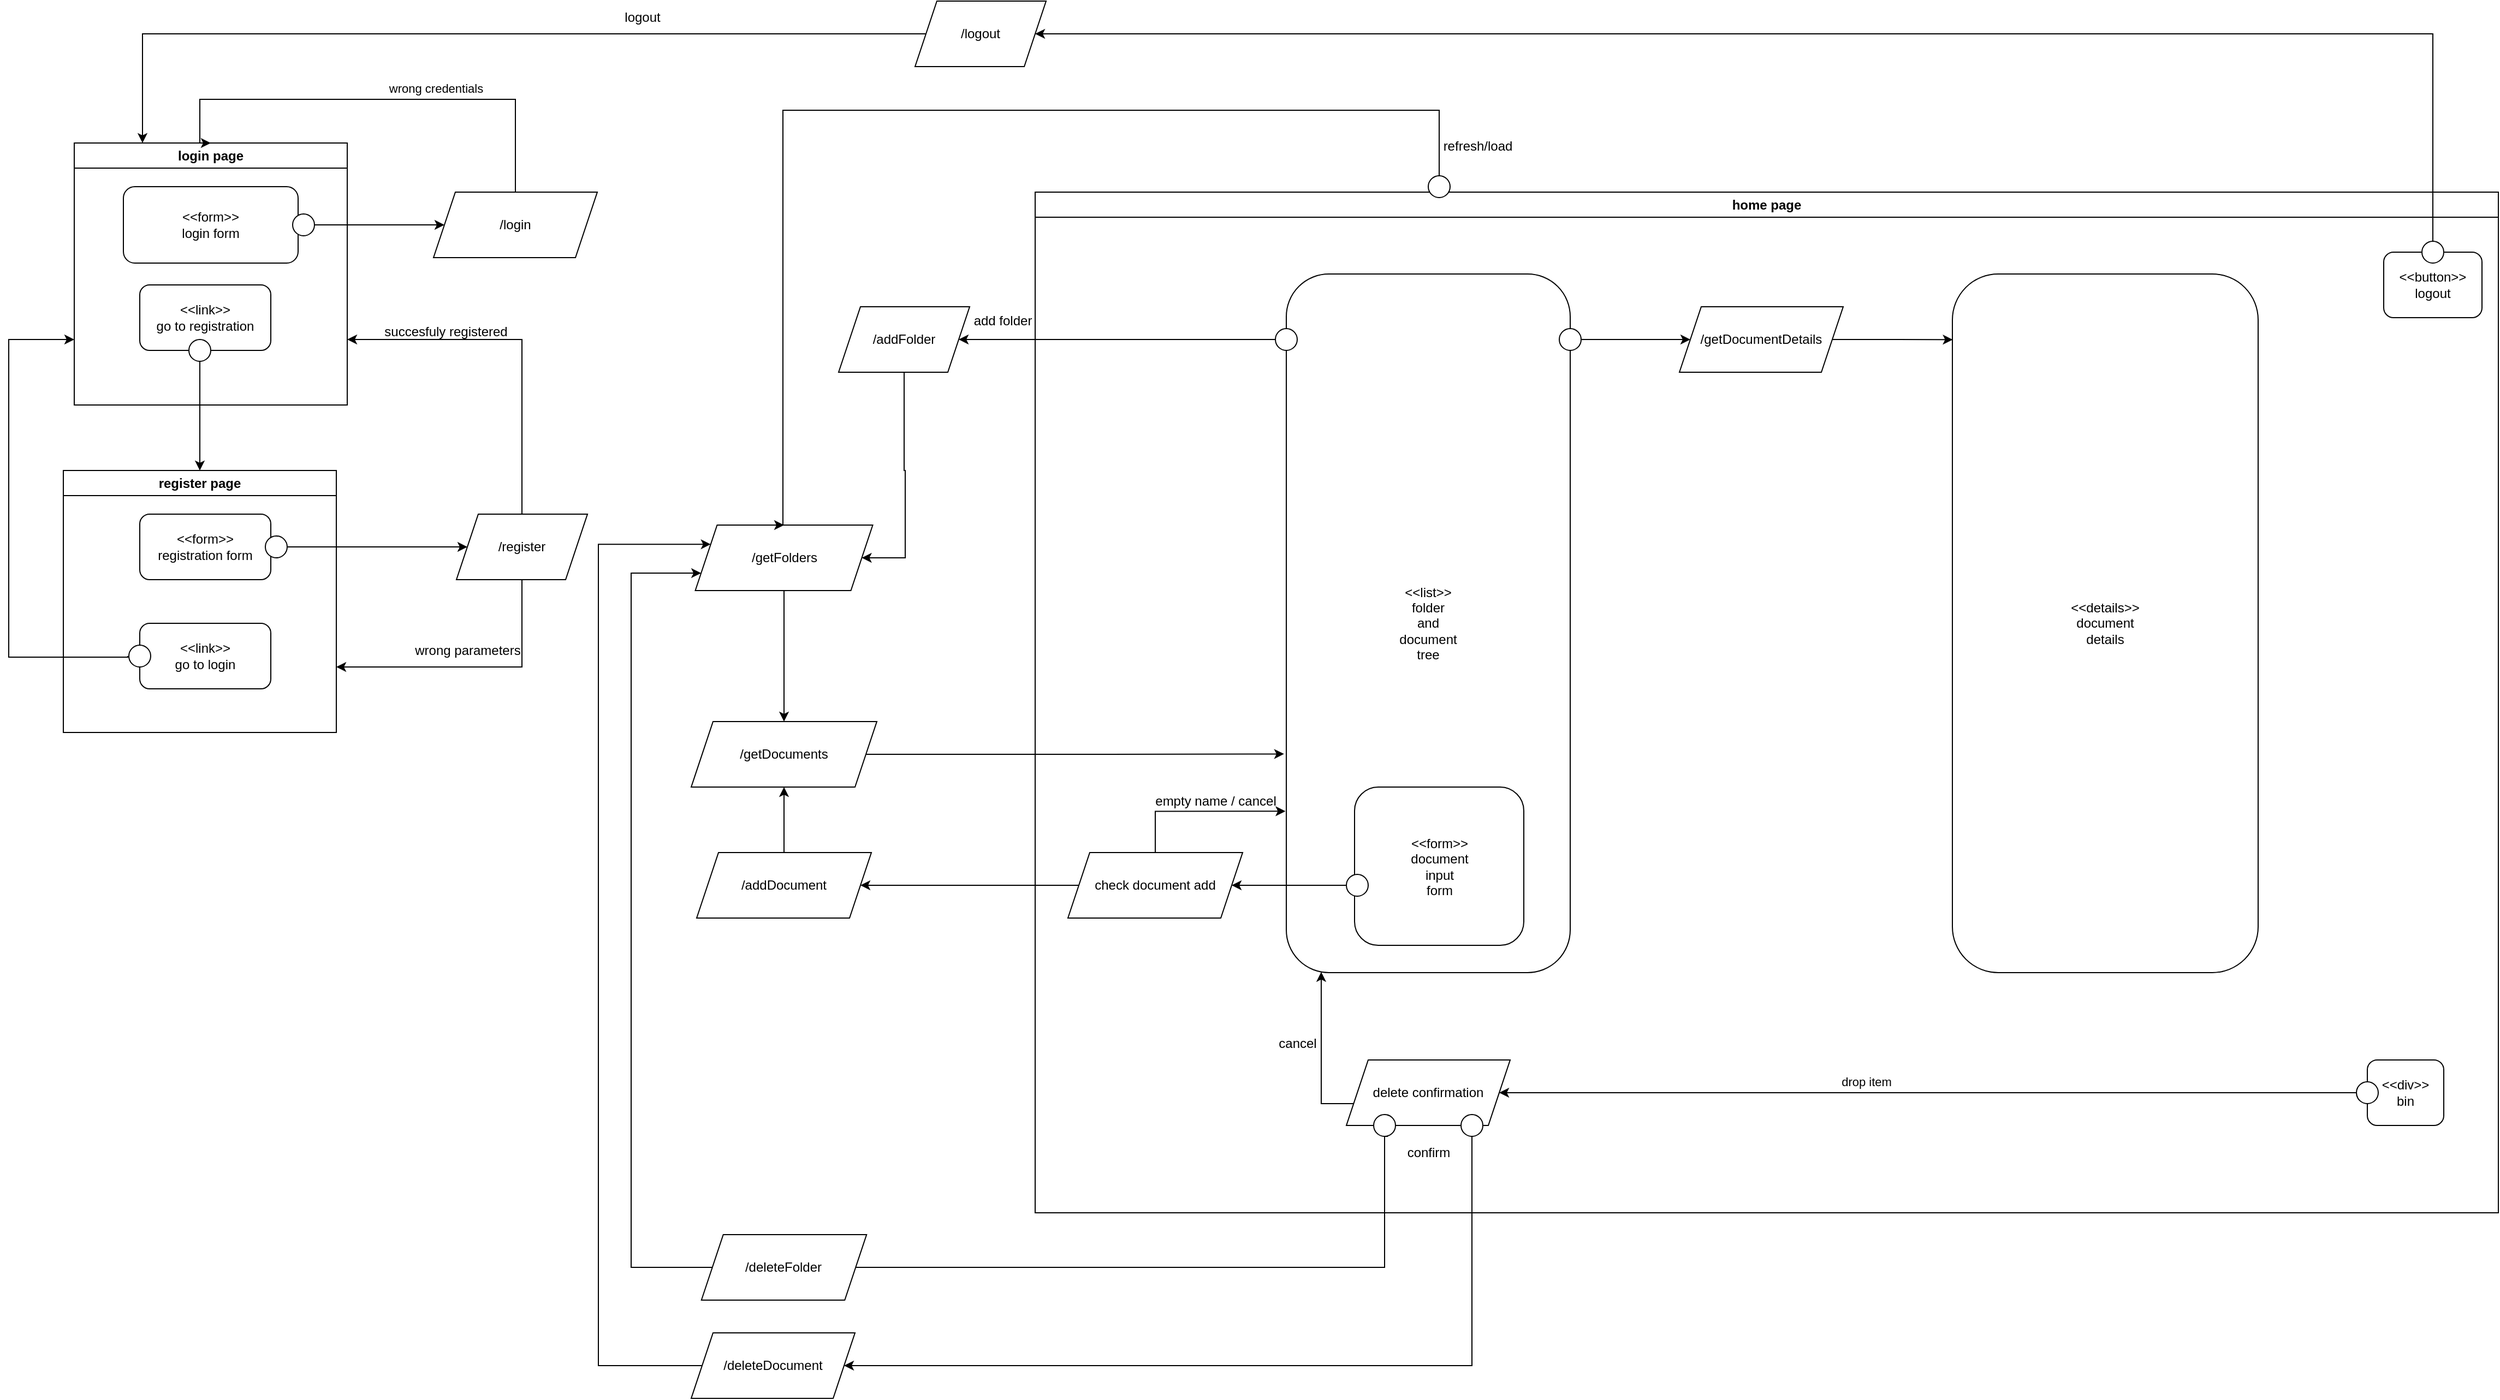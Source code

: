 <mxfile version="23.1.1" type="device">
  <diagram name="Page-1" id="c4acf3e9-155e-7222-9cf6-157b1a14988f">
    <mxGraphModel dx="1767" dy="2113" grid="1" gridSize="10" guides="1" tooltips="1" connect="1" arrows="1" fold="1" page="1" pageScale="1" pageWidth="850" pageHeight="1100" background="none" math="0" shadow="0">
      <root>
        <mxCell id="0" />
        <mxCell id="1" parent="0" />
        <mxCell id="bBOwJyijqj1HFEs-0xYt-1" value="login page" style="swimlane;whiteSpace=wrap;html=1;" vertex="1" parent="1">
          <mxGeometry x="80" y="40" width="250" height="240" as="geometry" />
        </mxCell>
        <mxCell id="bBOwJyijqj1HFEs-0xYt-2" value="&amp;lt;&amp;lt;form&amp;gt;&amp;gt;&lt;br&gt;login form" style="rounded=1;whiteSpace=wrap;html=1;" vertex="1" parent="bBOwJyijqj1HFEs-0xYt-1">
          <mxGeometry x="45" y="40" width="160" height="70" as="geometry" />
        </mxCell>
        <mxCell id="bBOwJyijqj1HFEs-0xYt-3" value="" style="ellipse;whiteSpace=wrap;html=1;aspect=fixed;" vertex="1" parent="bBOwJyijqj1HFEs-0xYt-1">
          <mxGeometry x="200" y="65" width="20" height="20" as="geometry" />
        </mxCell>
        <mxCell id="bBOwJyijqj1HFEs-0xYt-33" value="&amp;lt;&amp;lt;link&amp;gt;&amp;gt;&lt;br style=&quot;border-color: var(--border-color);&quot;&gt;go to registration" style="rounded=1;whiteSpace=wrap;html=1;" vertex="1" parent="bBOwJyijqj1HFEs-0xYt-1">
          <mxGeometry x="60" y="130" width="120" height="60" as="geometry" />
        </mxCell>
        <mxCell id="bBOwJyijqj1HFEs-0xYt-36" value="" style="ellipse;whiteSpace=wrap;html=1;aspect=fixed;" vertex="1" parent="bBOwJyijqj1HFEs-0xYt-1">
          <mxGeometry x="105" y="180" width="20" height="20" as="geometry" />
        </mxCell>
        <mxCell id="bBOwJyijqj1HFEs-0xYt-6" style="edgeStyle=orthogonalEdgeStyle;rounded=0;orthogonalLoop=1;jettySize=auto;html=1;entryX=0.5;entryY=0;entryDx=0;entryDy=0;" edge="1" parent="1" source="bBOwJyijqj1HFEs-0xYt-5" target="bBOwJyijqj1HFEs-0xYt-1">
          <mxGeometry relative="1" as="geometry">
            <mxPoint x="180" as="targetPoint" />
            <Array as="points">
              <mxPoint x="484" />
              <mxPoint x="195" />
            </Array>
          </mxGeometry>
        </mxCell>
        <mxCell id="bBOwJyijqj1HFEs-0xYt-7" value="wrong credentials" style="edgeLabel;html=1;align=center;verticalAlign=middle;resizable=0;points=[];" vertex="1" connectable="0" parent="bBOwJyijqj1HFEs-0xYt-6">
          <mxGeometry x="-0.255" y="3" relative="1" as="geometry">
            <mxPoint y="-13" as="offset" />
          </mxGeometry>
        </mxCell>
        <mxCell id="bBOwJyijqj1HFEs-0xYt-5" value="/login" style="shape=parallelogram;perimeter=parallelogramPerimeter;whiteSpace=wrap;html=1;fixedSize=1;" vertex="1" parent="1">
          <mxGeometry x="409" y="85" width="150" height="60" as="geometry" />
        </mxCell>
        <mxCell id="bBOwJyijqj1HFEs-0xYt-4" style="edgeStyle=orthogonalEdgeStyle;rounded=0;orthogonalLoop=1;jettySize=auto;html=1;exitX=1;exitY=0.5;exitDx=0;exitDy=0;" edge="1" parent="1" source="bBOwJyijqj1HFEs-0xYt-3" target="bBOwJyijqj1HFEs-0xYt-5">
          <mxGeometry relative="1" as="geometry">
            <mxPoint x="420" y="115" as="targetPoint" />
          </mxGeometry>
        </mxCell>
        <mxCell id="bBOwJyijqj1HFEs-0xYt-10" value="register page" style="swimlane;whiteSpace=wrap;html=1;" vertex="1" parent="1">
          <mxGeometry x="70" y="340" width="250" height="240" as="geometry" />
        </mxCell>
        <mxCell id="bBOwJyijqj1HFEs-0xYt-11" value="&amp;lt;&amp;lt;form&amp;gt;&amp;gt;&lt;br&gt;registration form" style="rounded=1;whiteSpace=wrap;html=1;" vertex="1" parent="bBOwJyijqj1HFEs-0xYt-10">
          <mxGeometry x="70" y="40" width="120" height="60" as="geometry" />
        </mxCell>
        <mxCell id="bBOwJyijqj1HFEs-0xYt-16" style="edgeStyle=orthogonalEdgeStyle;rounded=0;orthogonalLoop=1;jettySize=auto;html=1;" edge="1" parent="bBOwJyijqj1HFEs-0xYt-10" source="bBOwJyijqj1HFEs-0xYt-15">
          <mxGeometry relative="1" as="geometry">
            <mxPoint x="370" y="70" as="targetPoint" />
          </mxGeometry>
        </mxCell>
        <mxCell id="bBOwJyijqj1HFEs-0xYt-15" value="" style="ellipse;whiteSpace=wrap;html=1;aspect=fixed;" vertex="1" parent="bBOwJyijqj1HFEs-0xYt-10">
          <mxGeometry x="185" y="60" width="20" height="20" as="geometry" />
        </mxCell>
        <mxCell id="bBOwJyijqj1HFEs-0xYt-37" value="&amp;lt;&amp;lt;link&amp;gt;&amp;gt;&lt;br&gt;go to login" style="rounded=1;whiteSpace=wrap;html=1;" vertex="1" parent="bBOwJyijqj1HFEs-0xYt-10">
          <mxGeometry x="70" y="140" width="120" height="60" as="geometry" />
        </mxCell>
        <mxCell id="bBOwJyijqj1HFEs-0xYt-38" value="" style="ellipse;whiteSpace=wrap;html=1;aspect=fixed;" vertex="1" parent="bBOwJyijqj1HFEs-0xYt-10">
          <mxGeometry x="60" y="160" width="20" height="20" as="geometry" />
        </mxCell>
        <mxCell id="bBOwJyijqj1HFEs-0xYt-14" style="edgeStyle=orthogonalEdgeStyle;rounded=0;orthogonalLoop=1;jettySize=auto;html=1;entryX=0;entryY=0.75;entryDx=0;entryDy=0;" edge="1" parent="1" target="bBOwJyijqj1HFEs-0xYt-1">
          <mxGeometry relative="1" as="geometry">
            <mxPoint x="64" y="220" as="targetPoint" />
            <mxPoint x="129" y="510" as="sourcePoint" />
            <Array as="points">
              <mxPoint x="129" y="511" />
              <mxPoint x="20" y="511" />
              <mxPoint x="20" y="220" />
            </Array>
          </mxGeometry>
        </mxCell>
        <mxCell id="bBOwJyijqj1HFEs-0xYt-18" style="edgeStyle=orthogonalEdgeStyle;rounded=0;orthogonalLoop=1;jettySize=auto;html=1;entryX=1;entryY=0.75;entryDx=0;entryDy=0;" edge="1" parent="1" source="bBOwJyijqj1HFEs-0xYt-17" target="bBOwJyijqj1HFEs-0xYt-10">
          <mxGeometry relative="1" as="geometry">
            <mxPoint x="330" y="530" as="targetPoint" />
            <Array as="points">
              <mxPoint x="490" y="520" />
            </Array>
          </mxGeometry>
        </mxCell>
        <mxCell id="bBOwJyijqj1HFEs-0xYt-20" style="edgeStyle=orthogonalEdgeStyle;rounded=0;orthogonalLoop=1;jettySize=auto;html=1;entryX=1;entryY=0.75;entryDx=0;entryDy=0;" edge="1" parent="1" source="bBOwJyijqj1HFEs-0xYt-17" target="bBOwJyijqj1HFEs-0xYt-1">
          <mxGeometry relative="1" as="geometry">
            <mxPoint x="490" y="200" as="targetPoint" />
            <Array as="points">
              <mxPoint x="490" y="220" />
            </Array>
          </mxGeometry>
        </mxCell>
        <mxCell id="bBOwJyijqj1HFEs-0xYt-17" value="/register" style="shape=parallelogram;perimeter=parallelogramPerimeter;whiteSpace=wrap;html=1;fixedSize=1;" vertex="1" parent="1">
          <mxGeometry x="430" y="380" width="120" height="60" as="geometry" />
        </mxCell>
        <mxCell id="bBOwJyijqj1HFEs-0xYt-19" value="wrong parameters" style="text;html=1;align=center;verticalAlign=middle;resizable=0;points=[];autosize=1;strokeColor=none;fillColor=none;" vertex="1" parent="1">
          <mxGeometry x="380" y="490" width="120" height="30" as="geometry" />
        </mxCell>
        <mxCell id="bBOwJyijqj1HFEs-0xYt-21" value="succesfuly registered" style="text;html=1;align=center;verticalAlign=middle;resizable=0;points=[];autosize=1;strokeColor=none;fillColor=none;" vertex="1" parent="1">
          <mxGeometry x="350" y="198" width="140" height="30" as="geometry" />
        </mxCell>
        <mxCell id="bBOwJyijqj1HFEs-0xYt-22" value="home page" style="swimlane;whiteSpace=wrap;html=1;" vertex="1" parent="1">
          <mxGeometry x="960" y="85" width="1340" height="935" as="geometry" />
        </mxCell>
        <mxCell id="bBOwJyijqj1HFEs-0xYt-27" value="&amp;lt;&amp;lt;button&amp;gt;&amp;gt;&lt;br&gt;logout" style="rounded=1;whiteSpace=wrap;html=1;" vertex="1" parent="bBOwJyijqj1HFEs-0xYt-22">
          <mxGeometry x="1235" y="55" width="90" height="60" as="geometry" />
        </mxCell>
        <mxCell id="bBOwJyijqj1HFEs-0xYt-31" value="&amp;lt;&amp;lt;list&amp;gt;&amp;gt;&lt;br&gt;folder &lt;br&gt;and &lt;br&gt;document &lt;br&gt;tree" style="rounded=1;whiteSpace=wrap;html=1;" vertex="1" parent="bBOwJyijqj1HFEs-0xYt-22">
          <mxGeometry x="230" y="75" width="260" height="640" as="geometry" />
        </mxCell>
        <mxCell id="bBOwJyijqj1HFEs-0xYt-32" value="&amp;lt;&amp;lt;details&amp;gt;&amp;gt;&lt;br&gt;document&lt;br&gt;details" style="rounded=1;whiteSpace=wrap;html=1;" vertex="1" parent="bBOwJyijqj1HFEs-0xYt-22">
          <mxGeometry x="840" y="75" width="280" height="640" as="geometry" />
        </mxCell>
        <mxCell id="bBOwJyijqj1HFEs-0xYt-43" value="&amp;lt;&amp;lt;div&amp;gt;&amp;gt;&lt;br&gt;bin" style="rounded=1;whiteSpace=wrap;html=1;" vertex="1" parent="bBOwJyijqj1HFEs-0xYt-22">
          <mxGeometry x="1220" y="795" width="70" height="60" as="geometry" />
        </mxCell>
        <mxCell id="bBOwJyijqj1HFEs-0xYt-48" value="" style="ellipse;whiteSpace=wrap;html=1;aspect=fixed;" vertex="1" parent="bBOwJyijqj1HFEs-0xYt-22">
          <mxGeometry x="360" y="-15" width="20" height="20" as="geometry" />
        </mxCell>
        <mxCell id="bBOwJyijqj1HFEs-0xYt-64" value="" style="ellipse;whiteSpace=wrap;html=1;aspect=fixed;" vertex="1" parent="bBOwJyijqj1HFEs-0xYt-22">
          <mxGeometry x="220" y="125" width="20" height="20" as="geometry" />
        </mxCell>
        <mxCell id="bBOwJyijqj1HFEs-0xYt-76" style="edgeStyle=orthogonalEdgeStyle;rounded=0;orthogonalLoop=1;jettySize=auto;html=1;entryX=0;entryY=0.5;entryDx=0;entryDy=0;" edge="1" parent="bBOwJyijqj1HFEs-0xYt-22" source="bBOwJyijqj1HFEs-0xYt-71" target="bBOwJyijqj1HFEs-0xYt-75">
          <mxGeometry relative="1" as="geometry" />
        </mxCell>
        <mxCell id="bBOwJyijqj1HFEs-0xYt-71" value="" style="ellipse;whiteSpace=wrap;html=1;aspect=fixed;" vertex="1" parent="bBOwJyijqj1HFEs-0xYt-22">
          <mxGeometry x="480" y="125" width="20" height="20" as="geometry" />
        </mxCell>
        <mxCell id="bBOwJyijqj1HFEs-0xYt-73" value="" style="ellipse;whiteSpace=wrap;html=1;aspect=fixed;" vertex="1" parent="bBOwJyijqj1HFEs-0xYt-22">
          <mxGeometry x="1270" y="45" width="20" height="20" as="geometry" />
        </mxCell>
        <mxCell id="bBOwJyijqj1HFEs-0xYt-75" value="/getDocumentDetails" style="shape=parallelogram;perimeter=parallelogramPerimeter;whiteSpace=wrap;html=1;fixedSize=1;" vertex="1" parent="bBOwJyijqj1HFEs-0xYt-22">
          <mxGeometry x="590" y="105" width="150" height="60" as="geometry" />
        </mxCell>
        <mxCell id="bBOwJyijqj1HFEs-0xYt-77" style="edgeStyle=orthogonalEdgeStyle;rounded=0;orthogonalLoop=1;jettySize=auto;html=1;exitX=1;exitY=0.5;exitDx=0;exitDy=0;entryX=0.001;entryY=0.094;entryDx=0;entryDy=0;entryPerimeter=0;" edge="1" parent="bBOwJyijqj1HFEs-0xYt-22" source="bBOwJyijqj1HFEs-0xYt-75" target="bBOwJyijqj1HFEs-0xYt-32">
          <mxGeometry relative="1" as="geometry" />
        </mxCell>
        <mxCell id="bBOwJyijqj1HFEs-0xYt-81" style="edgeStyle=orthogonalEdgeStyle;rounded=0;orthogonalLoop=1;jettySize=auto;html=1;entryX=0.123;entryY=0.999;entryDx=0;entryDy=0;entryPerimeter=0;" edge="1" parent="bBOwJyijqj1HFEs-0xYt-22" source="bBOwJyijqj1HFEs-0xYt-78" target="bBOwJyijqj1HFEs-0xYt-31">
          <mxGeometry relative="1" as="geometry">
            <mxPoint x="80" y="765" as="targetPoint" />
            <Array as="points">
              <mxPoint x="262" y="835" />
            </Array>
          </mxGeometry>
        </mxCell>
        <mxCell id="bBOwJyijqj1HFEs-0xYt-78" value="delete confirmation" style="shape=parallelogram;perimeter=parallelogramPerimeter;whiteSpace=wrap;html=1;fixedSize=1;" vertex="1" parent="bBOwJyijqj1HFEs-0xYt-22">
          <mxGeometry x="285" y="795" width="150" height="60" as="geometry" />
        </mxCell>
        <mxCell id="bBOwJyijqj1HFEs-0xYt-85" style="edgeStyle=orthogonalEdgeStyle;rounded=0;orthogonalLoop=1;jettySize=auto;html=1;entryX=1;entryY=0.5;entryDx=0;entryDy=0;exitX=0.25;exitY=1;exitDx=0;exitDy=0;" edge="1" parent="bBOwJyijqj1HFEs-0xYt-22" source="bBOwJyijqj1HFEs-0xYt-78">
          <mxGeometry relative="1" as="geometry">
            <mxPoint x="-210.0" y="985" as="targetPoint" />
            <mxPoint x="134.38" y="865" as="sourcePoint" />
            <Array as="points">
              <mxPoint x="323" y="865" />
              <mxPoint x="320" y="865" />
              <mxPoint x="320" y="985" />
            </Array>
          </mxGeometry>
        </mxCell>
        <mxCell id="bBOwJyijqj1HFEs-0xYt-87" value="confirm" style="text;html=1;align=center;verticalAlign=middle;resizable=0;points=[];autosize=1;strokeColor=none;fillColor=none;" vertex="1" parent="bBOwJyijqj1HFEs-0xYt-22">
          <mxGeometry x="330" y="865" width="60" height="30" as="geometry" />
        </mxCell>
        <mxCell id="bBOwJyijqj1HFEs-0xYt-93" value="&amp;lt;&amp;lt;form&amp;gt;&amp;gt;&lt;br&gt;document&lt;br&gt;input&lt;br&gt;form" style="rounded=1;whiteSpace=wrap;html=1;" vertex="1" parent="bBOwJyijqj1HFEs-0xYt-22">
          <mxGeometry x="292.5" y="545" width="155" height="145" as="geometry" />
        </mxCell>
        <mxCell id="bBOwJyijqj1HFEs-0xYt-100" style="edgeStyle=orthogonalEdgeStyle;rounded=0;orthogonalLoop=1;jettySize=auto;html=1;entryX=1;entryY=0.5;entryDx=0;entryDy=0;" edge="1" parent="bBOwJyijqj1HFEs-0xYt-22" source="bBOwJyijqj1HFEs-0xYt-94" target="bBOwJyijqj1HFEs-0xYt-99">
          <mxGeometry relative="1" as="geometry" />
        </mxCell>
        <mxCell id="bBOwJyijqj1HFEs-0xYt-94" value="" style="ellipse;whiteSpace=wrap;html=1;aspect=fixed;" vertex="1" parent="bBOwJyijqj1HFEs-0xYt-22">
          <mxGeometry x="285" y="625" width="20" height="20" as="geometry" />
        </mxCell>
        <mxCell id="bBOwJyijqj1HFEs-0xYt-82" value="cancel" style="text;html=1;align=center;verticalAlign=middle;resizable=0;points=[];autosize=1;strokeColor=none;fillColor=none;" vertex="1" parent="bBOwJyijqj1HFEs-0xYt-22">
          <mxGeometry x="210" y="765" width="60" height="30" as="geometry" />
        </mxCell>
        <mxCell id="bBOwJyijqj1HFEs-0xYt-97" value="" style="ellipse;whiteSpace=wrap;html=1;aspect=fixed;" vertex="1" parent="bBOwJyijqj1HFEs-0xYt-22">
          <mxGeometry x="310" y="845" width="20" height="20" as="geometry" />
        </mxCell>
        <mxCell id="bBOwJyijqj1HFEs-0xYt-98" value="" style="ellipse;whiteSpace=wrap;html=1;aspect=fixed;" vertex="1" parent="bBOwJyijqj1HFEs-0xYt-22">
          <mxGeometry x="390" y="845" width="20" height="20" as="geometry" />
        </mxCell>
        <mxCell id="bBOwJyijqj1HFEs-0xYt-102" style="edgeStyle=orthogonalEdgeStyle;rounded=0;orthogonalLoop=1;jettySize=auto;html=1;entryX=-0.003;entryY=0.769;entryDx=0;entryDy=0;entryPerimeter=0;" edge="1" parent="bBOwJyijqj1HFEs-0xYt-22" source="bBOwJyijqj1HFEs-0xYt-99" target="bBOwJyijqj1HFEs-0xYt-31">
          <mxGeometry relative="1" as="geometry">
            <mxPoint x="110" y="565" as="targetPoint" />
            <Array as="points">
              <mxPoint x="110" y="567" />
            </Array>
          </mxGeometry>
        </mxCell>
        <mxCell id="bBOwJyijqj1HFEs-0xYt-99" value="check document add" style="shape=parallelogram;perimeter=parallelogramPerimeter;whiteSpace=wrap;html=1;fixedSize=1;" vertex="1" parent="bBOwJyijqj1HFEs-0xYt-22">
          <mxGeometry x="30" y="605" width="160" height="60" as="geometry" />
        </mxCell>
        <mxCell id="bBOwJyijqj1HFEs-0xYt-103" value="empty name / cancel" style="text;html=1;align=center;verticalAlign=middle;resizable=0;points=[];autosize=1;strokeColor=none;fillColor=none;" vertex="1" parent="bBOwJyijqj1HFEs-0xYt-22">
          <mxGeometry x="100" y="543" width="130" height="30" as="geometry" />
        </mxCell>
        <mxCell id="bBOwJyijqj1HFEs-0xYt-106" style="edgeStyle=orthogonalEdgeStyle;rounded=0;orthogonalLoop=1;jettySize=auto;html=1;exitX=0;exitY=0.5;exitDx=0;exitDy=0;entryX=1;entryY=0.5;entryDx=0;entryDy=0;" edge="1" parent="bBOwJyijqj1HFEs-0xYt-22" source="bBOwJyijqj1HFEs-0xYt-105" target="bBOwJyijqj1HFEs-0xYt-78">
          <mxGeometry relative="1" as="geometry" />
        </mxCell>
        <mxCell id="bBOwJyijqj1HFEs-0xYt-107" value="drop item" style="edgeLabel;html=1;align=center;verticalAlign=middle;resizable=0;points=[];" vertex="1" connectable="0" parent="bBOwJyijqj1HFEs-0xYt-106">
          <mxGeometry x="-0.181" y="-5" relative="1" as="geometry">
            <mxPoint x="-128" y="-5" as="offset" />
          </mxGeometry>
        </mxCell>
        <mxCell id="bBOwJyijqj1HFEs-0xYt-105" value="" style="ellipse;whiteSpace=wrap;html=1;aspect=fixed;" vertex="1" parent="bBOwJyijqj1HFEs-0xYt-22">
          <mxGeometry x="1210" y="815" width="20" height="20" as="geometry" />
        </mxCell>
        <mxCell id="bBOwJyijqj1HFEs-0xYt-26" style="edgeStyle=orthogonalEdgeStyle;rounded=0;orthogonalLoop=1;jettySize=auto;html=1;entryX=0.25;entryY=0;entryDx=0;entryDy=0;" edge="1" parent="1" source="bBOwJyijqj1HFEs-0xYt-23" target="bBOwJyijqj1HFEs-0xYt-1">
          <mxGeometry relative="1" as="geometry">
            <mxPoint x="120" y="-60" as="targetPoint" />
          </mxGeometry>
        </mxCell>
        <mxCell id="bBOwJyijqj1HFEs-0xYt-23" value="/logout" style="shape=parallelogram;perimeter=parallelogramPerimeter;whiteSpace=wrap;html=1;fixedSize=1;" vertex="1" parent="1">
          <mxGeometry x="850" y="-90" width="120" height="60" as="geometry" />
        </mxCell>
        <mxCell id="bBOwJyijqj1HFEs-0xYt-25" value="logout" style="text;html=1;align=center;verticalAlign=middle;resizable=0;points=[];autosize=1;strokeColor=none;fillColor=none;" vertex="1" parent="1">
          <mxGeometry x="570" y="-90" width="60" height="30" as="geometry" />
        </mxCell>
        <mxCell id="bBOwJyijqj1HFEs-0xYt-30" style="edgeStyle=orthogonalEdgeStyle;rounded=0;orthogonalLoop=1;jettySize=auto;html=1;exitX=0.5;exitY=1;exitDx=0;exitDy=0;entryX=0.5;entryY=0;entryDx=0;entryDy=0;" edge="1" parent="1" source="bBOwJyijqj1HFEs-0xYt-36" target="bBOwJyijqj1HFEs-0xYt-10">
          <mxGeometry relative="1" as="geometry">
            <mxPoint x="195" y="240" as="sourcePoint" />
          </mxGeometry>
        </mxCell>
        <mxCell id="bBOwJyijqj1HFEs-0xYt-62" style="edgeStyle=orthogonalEdgeStyle;rounded=0;orthogonalLoop=1;jettySize=auto;html=1;exitX=0.5;exitY=1;exitDx=0;exitDy=0;entryX=0.5;entryY=0;entryDx=0;entryDy=0;" edge="1" parent="1" source="bBOwJyijqj1HFEs-0xYt-46" target="bBOwJyijqj1HFEs-0xYt-57">
          <mxGeometry relative="1" as="geometry" />
        </mxCell>
        <mxCell id="bBOwJyijqj1HFEs-0xYt-46" value="/getFolders" style="shape=parallelogram;perimeter=parallelogramPerimeter;whiteSpace=wrap;html=1;fixedSize=1;" vertex="1" parent="1">
          <mxGeometry x="648.75" y="390" width="162.5" height="60" as="geometry" />
        </mxCell>
        <mxCell id="bBOwJyijqj1HFEs-0xYt-49" style="edgeStyle=orthogonalEdgeStyle;rounded=0;orthogonalLoop=1;jettySize=auto;html=1;exitX=0.5;exitY=0;exitDx=0;exitDy=0;entryX=0.5;entryY=0;entryDx=0;entryDy=0;" edge="1" parent="1" source="bBOwJyijqj1HFEs-0xYt-48" target="bBOwJyijqj1HFEs-0xYt-46">
          <mxGeometry relative="1" as="geometry">
            <mxPoint x="1329.706" y="10" as="targetPoint" />
            <Array as="points">
              <mxPoint x="1330" y="10" />
              <mxPoint x="729" y="10" />
            </Array>
          </mxGeometry>
        </mxCell>
        <mxCell id="bBOwJyijqj1HFEs-0xYt-51" value="refresh/load" style="text;html=1;align=center;verticalAlign=middle;resizable=0;points=[];autosize=1;strokeColor=none;fillColor=none;" vertex="1" parent="1">
          <mxGeometry x="1320" y="28" width="90" height="30" as="geometry" />
        </mxCell>
        <mxCell id="bBOwJyijqj1HFEs-0xYt-69" style="edgeStyle=orthogonalEdgeStyle;rounded=0;orthogonalLoop=1;jettySize=auto;html=1;exitX=0.5;exitY=0;exitDx=0;exitDy=0;entryX=0.5;entryY=1;entryDx=0;entryDy=0;" edge="1" parent="1" source="bBOwJyijqj1HFEs-0xYt-52" target="bBOwJyijqj1HFEs-0xYt-57">
          <mxGeometry relative="1" as="geometry" />
        </mxCell>
        <mxCell id="bBOwJyijqj1HFEs-0xYt-52" value="/addDocument" style="shape=parallelogram;perimeter=parallelogramPerimeter;whiteSpace=wrap;html=1;fixedSize=1;" vertex="1" parent="1">
          <mxGeometry x="650" y="690" width="160" height="60" as="geometry" />
        </mxCell>
        <mxCell id="bBOwJyijqj1HFEs-0xYt-57" value="/getDocuments" style="shape=parallelogram;perimeter=parallelogramPerimeter;whiteSpace=wrap;html=1;fixedSize=1;" vertex="1" parent="1">
          <mxGeometry x="645" y="570" width="170" height="60" as="geometry" />
        </mxCell>
        <mxCell id="bBOwJyijqj1HFEs-0xYt-66" style="edgeStyle=orthogonalEdgeStyle;rounded=0;orthogonalLoop=1;jettySize=auto;html=1;exitX=0.5;exitY=1;exitDx=0;exitDy=0;entryX=1;entryY=0.5;entryDx=0;entryDy=0;" edge="1" parent="1" source="bBOwJyijqj1HFEs-0xYt-63" target="bBOwJyijqj1HFEs-0xYt-46">
          <mxGeometry relative="1" as="geometry">
            <mxPoint x="840" y="430" as="targetPoint" />
            <Array as="points">
              <mxPoint x="840" y="340" />
              <mxPoint x="841" y="420" />
            </Array>
          </mxGeometry>
        </mxCell>
        <mxCell id="bBOwJyijqj1HFEs-0xYt-63" value="/addFolder" style="shape=parallelogram;perimeter=parallelogramPerimeter;whiteSpace=wrap;html=1;fixedSize=1;" vertex="1" parent="1">
          <mxGeometry x="780" y="190" width="120" height="60" as="geometry" />
        </mxCell>
        <mxCell id="bBOwJyijqj1HFEs-0xYt-65" style="edgeStyle=orthogonalEdgeStyle;rounded=0;orthogonalLoop=1;jettySize=auto;html=1;exitX=0;exitY=0.5;exitDx=0;exitDy=0;entryX=1;entryY=0.5;entryDx=0;entryDy=0;" edge="1" parent="1" source="bBOwJyijqj1HFEs-0xYt-64" target="bBOwJyijqj1HFEs-0xYt-63">
          <mxGeometry relative="1" as="geometry" />
        </mxCell>
        <mxCell id="bBOwJyijqj1HFEs-0xYt-67" value="add folder" style="text;html=1;align=center;verticalAlign=middle;resizable=0;points=[];autosize=1;strokeColor=none;fillColor=none;" vertex="1" parent="1">
          <mxGeometry x="890" y="188" width="80" height="30" as="geometry" />
        </mxCell>
        <mxCell id="bBOwJyijqj1HFEs-0xYt-74" style="edgeStyle=orthogonalEdgeStyle;rounded=0;orthogonalLoop=1;jettySize=auto;html=1;entryX=1;entryY=0.5;entryDx=0;entryDy=0;" edge="1" parent="1" source="bBOwJyijqj1HFEs-0xYt-73" target="bBOwJyijqj1HFEs-0xYt-23">
          <mxGeometry relative="1" as="geometry">
            <mxPoint x="1945" y="-130" as="targetPoint" />
            <Array as="points">
              <mxPoint x="2240" y="-60" />
            </Array>
          </mxGeometry>
        </mxCell>
        <mxCell id="bBOwJyijqj1HFEs-0xYt-86" style="edgeStyle=orthogonalEdgeStyle;rounded=0;orthogonalLoop=1;jettySize=auto;html=1;exitX=0;exitY=0.5;exitDx=0;exitDy=0;entryX=0;entryY=0.75;entryDx=0;entryDy=0;" edge="1" parent="1" source="bBOwJyijqj1HFEs-0xYt-84" target="bBOwJyijqj1HFEs-0xYt-46">
          <mxGeometry relative="1" as="geometry">
            <mxPoint x="590" y="410" as="targetPoint" />
            <Array as="points">
              <mxPoint x="590" y="1070" />
              <mxPoint x="590" y="434" />
            </Array>
          </mxGeometry>
        </mxCell>
        <mxCell id="bBOwJyijqj1HFEs-0xYt-84" value="/deleteFolder" style="shape=parallelogram;perimeter=parallelogramPerimeter;whiteSpace=wrap;html=1;fixedSize=1;" vertex="1" parent="1">
          <mxGeometry x="654.37" y="1040" width="151.25" height="60" as="geometry" />
        </mxCell>
        <mxCell id="bBOwJyijqj1HFEs-0xYt-91" style="edgeStyle=orthogonalEdgeStyle;rounded=0;orthogonalLoop=1;jettySize=auto;html=1;entryX=0;entryY=0.25;entryDx=0;entryDy=0;" edge="1" parent="1" source="bBOwJyijqj1HFEs-0xYt-89" target="bBOwJyijqj1HFEs-0xYt-46">
          <mxGeometry relative="1" as="geometry">
            <mxPoint x="560" y="400" as="targetPoint" />
            <Array as="points">
              <mxPoint x="560" y="1160" />
              <mxPoint x="560" y="408" />
            </Array>
          </mxGeometry>
        </mxCell>
        <mxCell id="bBOwJyijqj1HFEs-0xYt-89" value="/deleteDocument" style="shape=parallelogram;perimeter=parallelogramPerimeter;whiteSpace=wrap;html=1;fixedSize=1;" vertex="1" parent="1">
          <mxGeometry x="645" y="1130" width="150" height="60" as="geometry" />
        </mxCell>
        <mxCell id="bBOwJyijqj1HFEs-0xYt-90" style="edgeStyle=orthogonalEdgeStyle;rounded=0;orthogonalLoop=1;jettySize=auto;html=1;exitX=0.5;exitY=1;exitDx=0;exitDy=0;entryX=1;entryY=0.5;entryDx=0;entryDy=0;" edge="1" parent="1" source="bBOwJyijqj1HFEs-0xYt-98" target="bBOwJyijqj1HFEs-0xYt-89">
          <mxGeometry relative="1" as="geometry">
            <mxPoint x="1178" y="1160" as="targetPoint" />
            <Array as="points">
              <mxPoint x="1360" y="1160" />
            </Array>
          </mxGeometry>
        </mxCell>
        <mxCell id="bBOwJyijqj1HFEs-0xYt-101" style="edgeStyle=orthogonalEdgeStyle;rounded=0;orthogonalLoop=1;jettySize=auto;html=1;entryX=-0.008;entryY=0.687;entryDx=0;entryDy=0;entryPerimeter=0;" edge="1" parent="1" source="bBOwJyijqj1HFEs-0xYt-57" target="bBOwJyijqj1HFEs-0xYt-31">
          <mxGeometry relative="1" as="geometry" />
        </mxCell>
        <mxCell id="bBOwJyijqj1HFEs-0xYt-104" style="edgeStyle=orthogonalEdgeStyle;rounded=0;orthogonalLoop=1;jettySize=auto;html=1;exitX=0;exitY=0.5;exitDx=0;exitDy=0;entryX=1;entryY=0.5;entryDx=0;entryDy=0;" edge="1" parent="1" source="bBOwJyijqj1HFEs-0xYt-99" target="bBOwJyijqj1HFEs-0xYt-52">
          <mxGeometry relative="1" as="geometry" />
        </mxCell>
      </root>
    </mxGraphModel>
  </diagram>
</mxfile>
